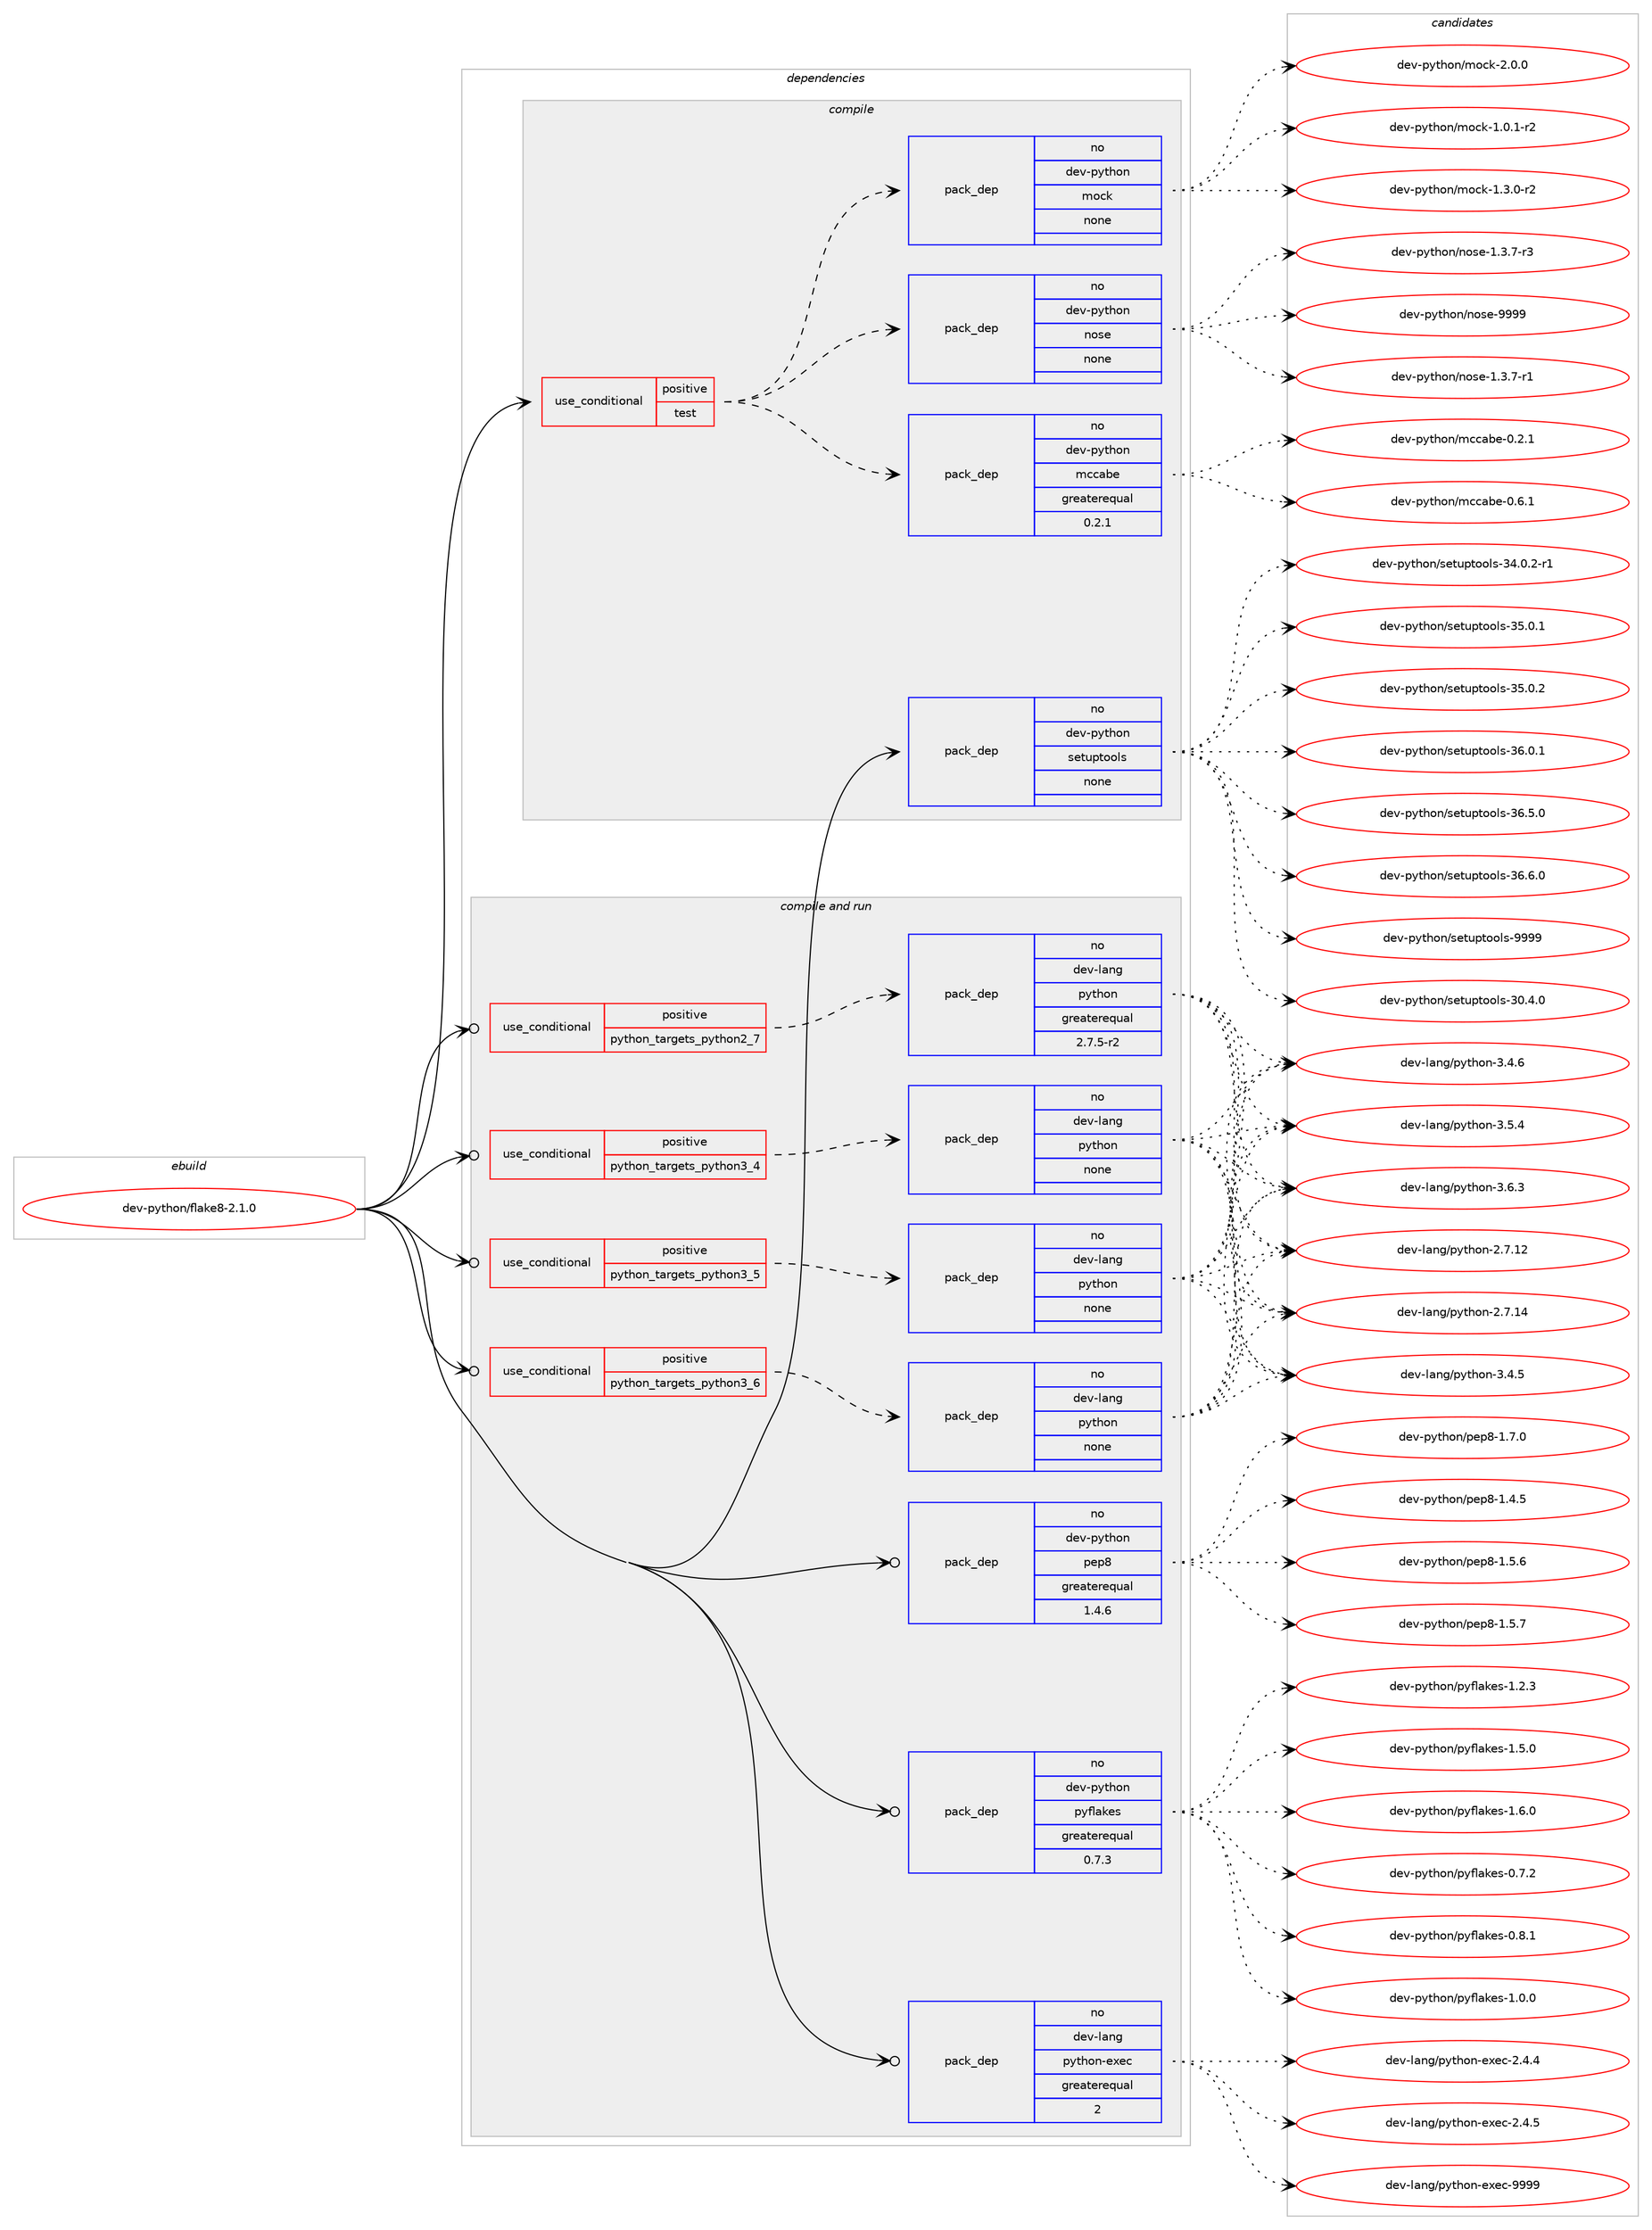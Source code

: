 digraph prolog {

# *************
# Graph options
# *************

newrank=true;
concentrate=true;
compound=true;
graph [rankdir=LR,fontname=Helvetica,fontsize=10,ranksep=1.5];#, ranksep=2.5, nodesep=0.2];
edge  [arrowhead=vee];
node  [fontname=Helvetica,fontsize=10];

# **********
# The ebuild
# **********

subgraph cluster_leftcol {
color=gray;
rank=same;
label=<<i>ebuild</i>>;
id [label="dev-python/flake8-2.1.0", color=red, width=4, href="../dev-python/flake8-2.1.0.svg"];
}

# ****************
# The dependencies
# ****************

subgraph cluster_midcol {
color=gray;
label=<<i>dependencies</i>>;
subgraph cluster_compile {
fillcolor="#eeeeee";
style=filled;
label=<<i>compile</i>>;
subgraph cond32630 {
dependency156842 [label=<<TABLE BORDER="0" CELLBORDER="1" CELLSPACING="0" CELLPADDING="4"><TR><TD ROWSPAN="3" CELLPADDING="10">use_conditional</TD></TR><TR><TD>positive</TD></TR><TR><TD>test</TD></TR></TABLE>>, shape=none, color=red];
subgraph pack120375 {
dependency156843 [label=<<TABLE BORDER="0" CELLBORDER="1" CELLSPACING="0" CELLPADDING="4" WIDTH="220"><TR><TD ROWSPAN="6" CELLPADDING="30">pack_dep</TD></TR><TR><TD WIDTH="110">no</TD></TR><TR><TD>dev-python</TD></TR><TR><TD>mccabe</TD></TR><TR><TD>greaterequal</TD></TR><TR><TD>0.2.1</TD></TR></TABLE>>, shape=none, color=blue];
}
dependency156842:e -> dependency156843:w [weight=20,style="dashed",arrowhead="vee"];
subgraph pack120376 {
dependency156844 [label=<<TABLE BORDER="0" CELLBORDER="1" CELLSPACING="0" CELLPADDING="4" WIDTH="220"><TR><TD ROWSPAN="6" CELLPADDING="30">pack_dep</TD></TR><TR><TD WIDTH="110">no</TD></TR><TR><TD>dev-python</TD></TR><TR><TD>nose</TD></TR><TR><TD>none</TD></TR><TR><TD></TD></TR></TABLE>>, shape=none, color=blue];
}
dependency156842:e -> dependency156844:w [weight=20,style="dashed",arrowhead="vee"];
subgraph pack120377 {
dependency156845 [label=<<TABLE BORDER="0" CELLBORDER="1" CELLSPACING="0" CELLPADDING="4" WIDTH="220"><TR><TD ROWSPAN="6" CELLPADDING="30">pack_dep</TD></TR><TR><TD WIDTH="110">no</TD></TR><TR><TD>dev-python</TD></TR><TR><TD>mock</TD></TR><TR><TD>none</TD></TR><TR><TD></TD></TR></TABLE>>, shape=none, color=blue];
}
dependency156842:e -> dependency156845:w [weight=20,style="dashed",arrowhead="vee"];
}
id:e -> dependency156842:w [weight=20,style="solid",arrowhead="vee"];
subgraph pack120378 {
dependency156846 [label=<<TABLE BORDER="0" CELLBORDER="1" CELLSPACING="0" CELLPADDING="4" WIDTH="220"><TR><TD ROWSPAN="6" CELLPADDING="30">pack_dep</TD></TR><TR><TD WIDTH="110">no</TD></TR><TR><TD>dev-python</TD></TR><TR><TD>setuptools</TD></TR><TR><TD>none</TD></TR><TR><TD></TD></TR></TABLE>>, shape=none, color=blue];
}
id:e -> dependency156846:w [weight=20,style="solid",arrowhead="vee"];
}
subgraph cluster_compileandrun {
fillcolor="#eeeeee";
style=filled;
label=<<i>compile and run</i>>;
subgraph cond32631 {
dependency156847 [label=<<TABLE BORDER="0" CELLBORDER="1" CELLSPACING="0" CELLPADDING="4"><TR><TD ROWSPAN="3" CELLPADDING="10">use_conditional</TD></TR><TR><TD>positive</TD></TR><TR><TD>python_targets_python2_7</TD></TR></TABLE>>, shape=none, color=red];
subgraph pack120379 {
dependency156848 [label=<<TABLE BORDER="0" CELLBORDER="1" CELLSPACING="0" CELLPADDING="4" WIDTH="220"><TR><TD ROWSPAN="6" CELLPADDING="30">pack_dep</TD></TR><TR><TD WIDTH="110">no</TD></TR><TR><TD>dev-lang</TD></TR><TR><TD>python</TD></TR><TR><TD>greaterequal</TD></TR><TR><TD>2.7.5-r2</TD></TR></TABLE>>, shape=none, color=blue];
}
dependency156847:e -> dependency156848:w [weight=20,style="dashed",arrowhead="vee"];
}
id:e -> dependency156847:w [weight=20,style="solid",arrowhead="odotvee"];
subgraph cond32632 {
dependency156849 [label=<<TABLE BORDER="0" CELLBORDER="1" CELLSPACING="0" CELLPADDING="4"><TR><TD ROWSPAN="3" CELLPADDING="10">use_conditional</TD></TR><TR><TD>positive</TD></TR><TR><TD>python_targets_python3_4</TD></TR></TABLE>>, shape=none, color=red];
subgraph pack120380 {
dependency156850 [label=<<TABLE BORDER="0" CELLBORDER="1" CELLSPACING="0" CELLPADDING="4" WIDTH="220"><TR><TD ROWSPAN="6" CELLPADDING="30">pack_dep</TD></TR><TR><TD WIDTH="110">no</TD></TR><TR><TD>dev-lang</TD></TR><TR><TD>python</TD></TR><TR><TD>none</TD></TR><TR><TD></TD></TR></TABLE>>, shape=none, color=blue];
}
dependency156849:e -> dependency156850:w [weight=20,style="dashed",arrowhead="vee"];
}
id:e -> dependency156849:w [weight=20,style="solid",arrowhead="odotvee"];
subgraph cond32633 {
dependency156851 [label=<<TABLE BORDER="0" CELLBORDER="1" CELLSPACING="0" CELLPADDING="4"><TR><TD ROWSPAN="3" CELLPADDING="10">use_conditional</TD></TR><TR><TD>positive</TD></TR><TR><TD>python_targets_python3_5</TD></TR></TABLE>>, shape=none, color=red];
subgraph pack120381 {
dependency156852 [label=<<TABLE BORDER="0" CELLBORDER="1" CELLSPACING="0" CELLPADDING="4" WIDTH="220"><TR><TD ROWSPAN="6" CELLPADDING="30">pack_dep</TD></TR><TR><TD WIDTH="110">no</TD></TR><TR><TD>dev-lang</TD></TR><TR><TD>python</TD></TR><TR><TD>none</TD></TR><TR><TD></TD></TR></TABLE>>, shape=none, color=blue];
}
dependency156851:e -> dependency156852:w [weight=20,style="dashed",arrowhead="vee"];
}
id:e -> dependency156851:w [weight=20,style="solid",arrowhead="odotvee"];
subgraph cond32634 {
dependency156853 [label=<<TABLE BORDER="0" CELLBORDER="1" CELLSPACING="0" CELLPADDING="4"><TR><TD ROWSPAN="3" CELLPADDING="10">use_conditional</TD></TR><TR><TD>positive</TD></TR><TR><TD>python_targets_python3_6</TD></TR></TABLE>>, shape=none, color=red];
subgraph pack120382 {
dependency156854 [label=<<TABLE BORDER="0" CELLBORDER="1" CELLSPACING="0" CELLPADDING="4" WIDTH="220"><TR><TD ROWSPAN="6" CELLPADDING="30">pack_dep</TD></TR><TR><TD WIDTH="110">no</TD></TR><TR><TD>dev-lang</TD></TR><TR><TD>python</TD></TR><TR><TD>none</TD></TR><TR><TD></TD></TR></TABLE>>, shape=none, color=blue];
}
dependency156853:e -> dependency156854:w [weight=20,style="dashed",arrowhead="vee"];
}
id:e -> dependency156853:w [weight=20,style="solid",arrowhead="odotvee"];
subgraph pack120383 {
dependency156855 [label=<<TABLE BORDER="0" CELLBORDER="1" CELLSPACING="0" CELLPADDING="4" WIDTH="220"><TR><TD ROWSPAN="6" CELLPADDING="30">pack_dep</TD></TR><TR><TD WIDTH="110">no</TD></TR><TR><TD>dev-lang</TD></TR><TR><TD>python-exec</TD></TR><TR><TD>greaterequal</TD></TR><TR><TD>2</TD></TR></TABLE>>, shape=none, color=blue];
}
id:e -> dependency156855:w [weight=20,style="solid",arrowhead="odotvee"];
subgraph pack120384 {
dependency156856 [label=<<TABLE BORDER="0" CELLBORDER="1" CELLSPACING="0" CELLPADDING="4" WIDTH="220"><TR><TD ROWSPAN="6" CELLPADDING="30">pack_dep</TD></TR><TR><TD WIDTH="110">no</TD></TR><TR><TD>dev-python</TD></TR><TR><TD>pep8</TD></TR><TR><TD>greaterequal</TD></TR><TR><TD>1.4.6</TD></TR></TABLE>>, shape=none, color=blue];
}
id:e -> dependency156856:w [weight=20,style="solid",arrowhead="odotvee"];
subgraph pack120385 {
dependency156857 [label=<<TABLE BORDER="0" CELLBORDER="1" CELLSPACING="0" CELLPADDING="4" WIDTH="220"><TR><TD ROWSPAN="6" CELLPADDING="30">pack_dep</TD></TR><TR><TD WIDTH="110">no</TD></TR><TR><TD>dev-python</TD></TR><TR><TD>pyflakes</TD></TR><TR><TD>greaterequal</TD></TR><TR><TD>0.7.3</TD></TR></TABLE>>, shape=none, color=blue];
}
id:e -> dependency156857:w [weight=20,style="solid",arrowhead="odotvee"];
}
subgraph cluster_run {
fillcolor="#eeeeee";
style=filled;
label=<<i>run</i>>;
}
}

# **************
# The candidates
# **************

subgraph cluster_choices {
rank=same;
color=gray;
label=<<i>candidates</i>>;

subgraph choice120375 {
color=black;
nodesep=1;
choice100101118451121211161041111104710999999798101454846504649 [label="dev-python/mccabe-0.2.1", color=red, width=4,href="../dev-python/mccabe-0.2.1.svg"];
choice100101118451121211161041111104710999999798101454846544649 [label="dev-python/mccabe-0.6.1", color=red, width=4,href="../dev-python/mccabe-0.6.1.svg"];
dependency156843:e -> choice100101118451121211161041111104710999999798101454846504649:w [style=dotted,weight="100"];
dependency156843:e -> choice100101118451121211161041111104710999999798101454846544649:w [style=dotted,weight="100"];
}
subgraph choice120376 {
color=black;
nodesep=1;
choice10010111845112121116104111110471101111151014549465146554511449 [label="dev-python/nose-1.3.7-r1", color=red, width=4,href="../dev-python/nose-1.3.7-r1.svg"];
choice10010111845112121116104111110471101111151014549465146554511451 [label="dev-python/nose-1.3.7-r3", color=red, width=4,href="../dev-python/nose-1.3.7-r3.svg"];
choice10010111845112121116104111110471101111151014557575757 [label="dev-python/nose-9999", color=red, width=4,href="../dev-python/nose-9999.svg"];
dependency156844:e -> choice10010111845112121116104111110471101111151014549465146554511449:w [style=dotted,weight="100"];
dependency156844:e -> choice10010111845112121116104111110471101111151014549465146554511451:w [style=dotted,weight="100"];
dependency156844:e -> choice10010111845112121116104111110471101111151014557575757:w [style=dotted,weight="100"];
}
subgraph choice120377 {
color=black;
nodesep=1;
choice1001011184511212111610411111047109111991074549464846494511450 [label="dev-python/mock-1.0.1-r2", color=red, width=4,href="../dev-python/mock-1.0.1-r2.svg"];
choice1001011184511212111610411111047109111991074549465146484511450 [label="dev-python/mock-1.3.0-r2", color=red, width=4,href="../dev-python/mock-1.3.0-r2.svg"];
choice100101118451121211161041111104710911199107455046484648 [label="dev-python/mock-2.0.0", color=red, width=4,href="../dev-python/mock-2.0.0.svg"];
dependency156845:e -> choice1001011184511212111610411111047109111991074549464846494511450:w [style=dotted,weight="100"];
dependency156845:e -> choice1001011184511212111610411111047109111991074549465146484511450:w [style=dotted,weight="100"];
dependency156845:e -> choice100101118451121211161041111104710911199107455046484648:w [style=dotted,weight="100"];
}
subgraph choice120378 {
color=black;
nodesep=1;
choice100101118451121211161041111104711510111611711211611111110811545514846524648 [label="dev-python/setuptools-30.4.0", color=red, width=4,href="../dev-python/setuptools-30.4.0.svg"];
choice1001011184511212111610411111047115101116117112116111111108115455152464846504511449 [label="dev-python/setuptools-34.0.2-r1", color=red, width=4,href="../dev-python/setuptools-34.0.2-r1.svg"];
choice100101118451121211161041111104711510111611711211611111110811545515346484649 [label="dev-python/setuptools-35.0.1", color=red, width=4,href="../dev-python/setuptools-35.0.1.svg"];
choice100101118451121211161041111104711510111611711211611111110811545515346484650 [label="dev-python/setuptools-35.0.2", color=red, width=4,href="../dev-python/setuptools-35.0.2.svg"];
choice100101118451121211161041111104711510111611711211611111110811545515446484649 [label="dev-python/setuptools-36.0.1", color=red, width=4,href="../dev-python/setuptools-36.0.1.svg"];
choice100101118451121211161041111104711510111611711211611111110811545515446534648 [label="dev-python/setuptools-36.5.0", color=red, width=4,href="../dev-python/setuptools-36.5.0.svg"];
choice100101118451121211161041111104711510111611711211611111110811545515446544648 [label="dev-python/setuptools-36.6.0", color=red, width=4,href="../dev-python/setuptools-36.6.0.svg"];
choice10010111845112121116104111110471151011161171121161111111081154557575757 [label="dev-python/setuptools-9999", color=red, width=4,href="../dev-python/setuptools-9999.svg"];
dependency156846:e -> choice100101118451121211161041111104711510111611711211611111110811545514846524648:w [style=dotted,weight="100"];
dependency156846:e -> choice1001011184511212111610411111047115101116117112116111111108115455152464846504511449:w [style=dotted,weight="100"];
dependency156846:e -> choice100101118451121211161041111104711510111611711211611111110811545515346484649:w [style=dotted,weight="100"];
dependency156846:e -> choice100101118451121211161041111104711510111611711211611111110811545515346484650:w [style=dotted,weight="100"];
dependency156846:e -> choice100101118451121211161041111104711510111611711211611111110811545515446484649:w [style=dotted,weight="100"];
dependency156846:e -> choice100101118451121211161041111104711510111611711211611111110811545515446534648:w [style=dotted,weight="100"];
dependency156846:e -> choice100101118451121211161041111104711510111611711211611111110811545515446544648:w [style=dotted,weight="100"];
dependency156846:e -> choice10010111845112121116104111110471151011161171121161111111081154557575757:w [style=dotted,weight="100"];
}
subgraph choice120379 {
color=black;
nodesep=1;
choice10010111845108971101034711212111610411111045504655464950 [label="dev-lang/python-2.7.12", color=red, width=4,href="../dev-lang/python-2.7.12.svg"];
choice10010111845108971101034711212111610411111045504655464952 [label="dev-lang/python-2.7.14", color=red, width=4,href="../dev-lang/python-2.7.14.svg"];
choice100101118451089711010347112121116104111110455146524653 [label="dev-lang/python-3.4.5", color=red, width=4,href="../dev-lang/python-3.4.5.svg"];
choice100101118451089711010347112121116104111110455146524654 [label="dev-lang/python-3.4.6", color=red, width=4,href="../dev-lang/python-3.4.6.svg"];
choice100101118451089711010347112121116104111110455146534652 [label="dev-lang/python-3.5.4", color=red, width=4,href="../dev-lang/python-3.5.4.svg"];
choice100101118451089711010347112121116104111110455146544651 [label="dev-lang/python-3.6.3", color=red, width=4,href="../dev-lang/python-3.6.3.svg"];
dependency156848:e -> choice10010111845108971101034711212111610411111045504655464950:w [style=dotted,weight="100"];
dependency156848:e -> choice10010111845108971101034711212111610411111045504655464952:w [style=dotted,weight="100"];
dependency156848:e -> choice100101118451089711010347112121116104111110455146524653:w [style=dotted,weight="100"];
dependency156848:e -> choice100101118451089711010347112121116104111110455146524654:w [style=dotted,weight="100"];
dependency156848:e -> choice100101118451089711010347112121116104111110455146534652:w [style=dotted,weight="100"];
dependency156848:e -> choice100101118451089711010347112121116104111110455146544651:w [style=dotted,weight="100"];
}
subgraph choice120380 {
color=black;
nodesep=1;
choice10010111845108971101034711212111610411111045504655464950 [label="dev-lang/python-2.7.12", color=red, width=4,href="../dev-lang/python-2.7.12.svg"];
choice10010111845108971101034711212111610411111045504655464952 [label="dev-lang/python-2.7.14", color=red, width=4,href="../dev-lang/python-2.7.14.svg"];
choice100101118451089711010347112121116104111110455146524653 [label="dev-lang/python-3.4.5", color=red, width=4,href="../dev-lang/python-3.4.5.svg"];
choice100101118451089711010347112121116104111110455146524654 [label="dev-lang/python-3.4.6", color=red, width=4,href="../dev-lang/python-3.4.6.svg"];
choice100101118451089711010347112121116104111110455146534652 [label="dev-lang/python-3.5.4", color=red, width=4,href="../dev-lang/python-3.5.4.svg"];
choice100101118451089711010347112121116104111110455146544651 [label="dev-lang/python-3.6.3", color=red, width=4,href="../dev-lang/python-3.6.3.svg"];
dependency156850:e -> choice10010111845108971101034711212111610411111045504655464950:w [style=dotted,weight="100"];
dependency156850:e -> choice10010111845108971101034711212111610411111045504655464952:w [style=dotted,weight="100"];
dependency156850:e -> choice100101118451089711010347112121116104111110455146524653:w [style=dotted,weight="100"];
dependency156850:e -> choice100101118451089711010347112121116104111110455146524654:w [style=dotted,weight="100"];
dependency156850:e -> choice100101118451089711010347112121116104111110455146534652:w [style=dotted,weight="100"];
dependency156850:e -> choice100101118451089711010347112121116104111110455146544651:w [style=dotted,weight="100"];
}
subgraph choice120381 {
color=black;
nodesep=1;
choice10010111845108971101034711212111610411111045504655464950 [label="dev-lang/python-2.7.12", color=red, width=4,href="../dev-lang/python-2.7.12.svg"];
choice10010111845108971101034711212111610411111045504655464952 [label="dev-lang/python-2.7.14", color=red, width=4,href="../dev-lang/python-2.7.14.svg"];
choice100101118451089711010347112121116104111110455146524653 [label="dev-lang/python-3.4.5", color=red, width=4,href="../dev-lang/python-3.4.5.svg"];
choice100101118451089711010347112121116104111110455146524654 [label="dev-lang/python-3.4.6", color=red, width=4,href="../dev-lang/python-3.4.6.svg"];
choice100101118451089711010347112121116104111110455146534652 [label="dev-lang/python-3.5.4", color=red, width=4,href="../dev-lang/python-3.5.4.svg"];
choice100101118451089711010347112121116104111110455146544651 [label="dev-lang/python-3.6.3", color=red, width=4,href="../dev-lang/python-3.6.3.svg"];
dependency156852:e -> choice10010111845108971101034711212111610411111045504655464950:w [style=dotted,weight="100"];
dependency156852:e -> choice10010111845108971101034711212111610411111045504655464952:w [style=dotted,weight="100"];
dependency156852:e -> choice100101118451089711010347112121116104111110455146524653:w [style=dotted,weight="100"];
dependency156852:e -> choice100101118451089711010347112121116104111110455146524654:w [style=dotted,weight="100"];
dependency156852:e -> choice100101118451089711010347112121116104111110455146534652:w [style=dotted,weight="100"];
dependency156852:e -> choice100101118451089711010347112121116104111110455146544651:w [style=dotted,weight="100"];
}
subgraph choice120382 {
color=black;
nodesep=1;
choice10010111845108971101034711212111610411111045504655464950 [label="dev-lang/python-2.7.12", color=red, width=4,href="../dev-lang/python-2.7.12.svg"];
choice10010111845108971101034711212111610411111045504655464952 [label="dev-lang/python-2.7.14", color=red, width=4,href="../dev-lang/python-2.7.14.svg"];
choice100101118451089711010347112121116104111110455146524653 [label="dev-lang/python-3.4.5", color=red, width=4,href="../dev-lang/python-3.4.5.svg"];
choice100101118451089711010347112121116104111110455146524654 [label="dev-lang/python-3.4.6", color=red, width=4,href="../dev-lang/python-3.4.6.svg"];
choice100101118451089711010347112121116104111110455146534652 [label="dev-lang/python-3.5.4", color=red, width=4,href="../dev-lang/python-3.5.4.svg"];
choice100101118451089711010347112121116104111110455146544651 [label="dev-lang/python-3.6.3", color=red, width=4,href="../dev-lang/python-3.6.3.svg"];
dependency156854:e -> choice10010111845108971101034711212111610411111045504655464950:w [style=dotted,weight="100"];
dependency156854:e -> choice10010111845108971101034711212111610411111045504655464952:w [style=dotted,weight="100"];
dependency156854:e -> choice100101118451089711010347112121116104111110455146524653:w [style=dotted,weight="100"];
dependency156854:e -> choice100101118451089711010347112121116104111110455146524654:w [style=dotted,weight="100"];
dependency156854:e -> choice100101118451089711010347112121116104111110455146534652:w [style=dotted,weight="100"];
dependency156854:e -> choice100101118451089711010347112121116104111110455146544651:w [style=dotted,weight="100"];
}
subgraph choice120383 {
color=black;
nodesep=1;
choice1001011184510897110103471121211161041111104510112010199455046524652 [label="dev-lang/python-exec-2.4.4", color=red, width=4,href="../dev-lang/python-exec-2.4.4.svg"];
choice1001011184510897110103471121211161041111104510112010199455046524653 [label="dev-lang/python-exec-2.4.5", color=red, width=4,href="../dev-lang/python-exec-2.4.5.svg"];
choice10010111845108971101034711212111610411111045101120101994557575757 [label="dev-lang/python-exec-9999", color=red, width=4,href="../dev-lang/python-exec-9999.svg"];
dependency156855:e -> choice1001011184510897110103471121211161041111104510112010199455046524652:w [style=dotted,weight="100"];
dependency156855:e -> choice1001011184510897110103471121211161041111104510112010199455046524653:w [style=dotted,weight="100"];
dependency156855:e -> choice10010111845108971101034711212111610411111045101120101994557575757:w [style=dotted,weight="100"];
}
subgraph choice120384 {
color=black;
nodesep=1;
choice100101118451121211161041111104711210111256454946524653 [label="dev-python/pep8-1.4.5", color=red, width=4,href="../dev-python/pep8-1.4.5.svg"];
choice100101118451121211161041111104711210111256454946534654 [label="dev-python/pep8-1.5.6", color=red, width=4,href="../dev-python/pep8-1.5.6.svg"];
choice100101118451121211161041111104711210111256454946534655 [label="dev-python/pep8-1.5.7", color=red, width=4,href="../dev-python/pep8-1.5.7.svg"];
choice100101118451121211161041111104711210111256454946554648 [label="dev-python/pep8-1.7.0", color=red, width=4,href="../dev-python/pep8-1.7.0.svg"];
dependency156856:e -> choice100101118451121211161041111104711210111256454946524653:w [style=dotted,weight="100"];
dependency156856:e -> choice100101118451121211161041111104711210111256454946534654:w [style=dotted,weight="100"];
dependency156856:e -> choice100101118451121211161041111104711210111256454946534655:w [style=dotted,weight="100"];
dependency156856:e -> choice100101118451121211161041111104711210111256454946554648:w [style=dotted,weight="100"];
}
subgraph choice120385 {
color=black;
nodesep=1;
choice100101118451121211161041111104711212110210897107101115454846554650 [label="dev-python/pyflakes-0.7.2", color=red, width=4,href="../dev-python/pyflakes-0.7.2.svg"];
choice100101118451121211161041111104711212110210897107101115454846564649 [label="dev-python/pyflakes-0.8.1", color=red, width=4,href="../dev-python/pyflakes-0.8.1.svg"];
choice100101118451121211161041111104711212110210897107101115454946484648 [label="dev-python/pyflakes-1.0.0", color=red, width=4,href="../dev-python/pyflakes-1.0.0.svg"];
choice100101118451121211161041111104711212110210897107101115454946504651 [label="dev-python/pyflakes-1.2.3", color=red, width=4,href="../dev-python/pyflakes-1.2.3.svg"];
choice100101118451121211161041111104711212110210897107101115454946534648 [label="dev-python/pyflakes-1.5.0", color=red, width=4,href="../dev-python/pyflakes-1.5.0.svg"];
choice100101118451121211161041111104711212110210897107101115454946544648 [label="dev-python/pyflakes-1.6.0", color=red, width=4,href="../dev-python/pyflakes-1.6.0.svg"];
dependency156857:e -> choice100101118451121211161041111104711212110210897107101115454846554650:w [style=dotted,weight="100"];
dependency156857:e -> choice100101118451121211161041111104711212110210897107101115454846564649:w [style=dotted,weight="100"];
dependency156857:e -> choice100101118451121211161041111104711212110210897107101115454946484648:w [style=dotted,weight="100"];
dependency156857:e -> choice100101118451121211161041111104711212110210897107101115454946504651:w [style=dotted,weight="100"];
dependency156857:e -> choice100101118451121211161041111104711212110210897107101115454946534648:w [style=dotted,weight="100"];
dependency156857:e -> choice100101118451121211161041111104711212110210897107101115454946544648:w [style=dotted,weight="100"];
}
}

}
